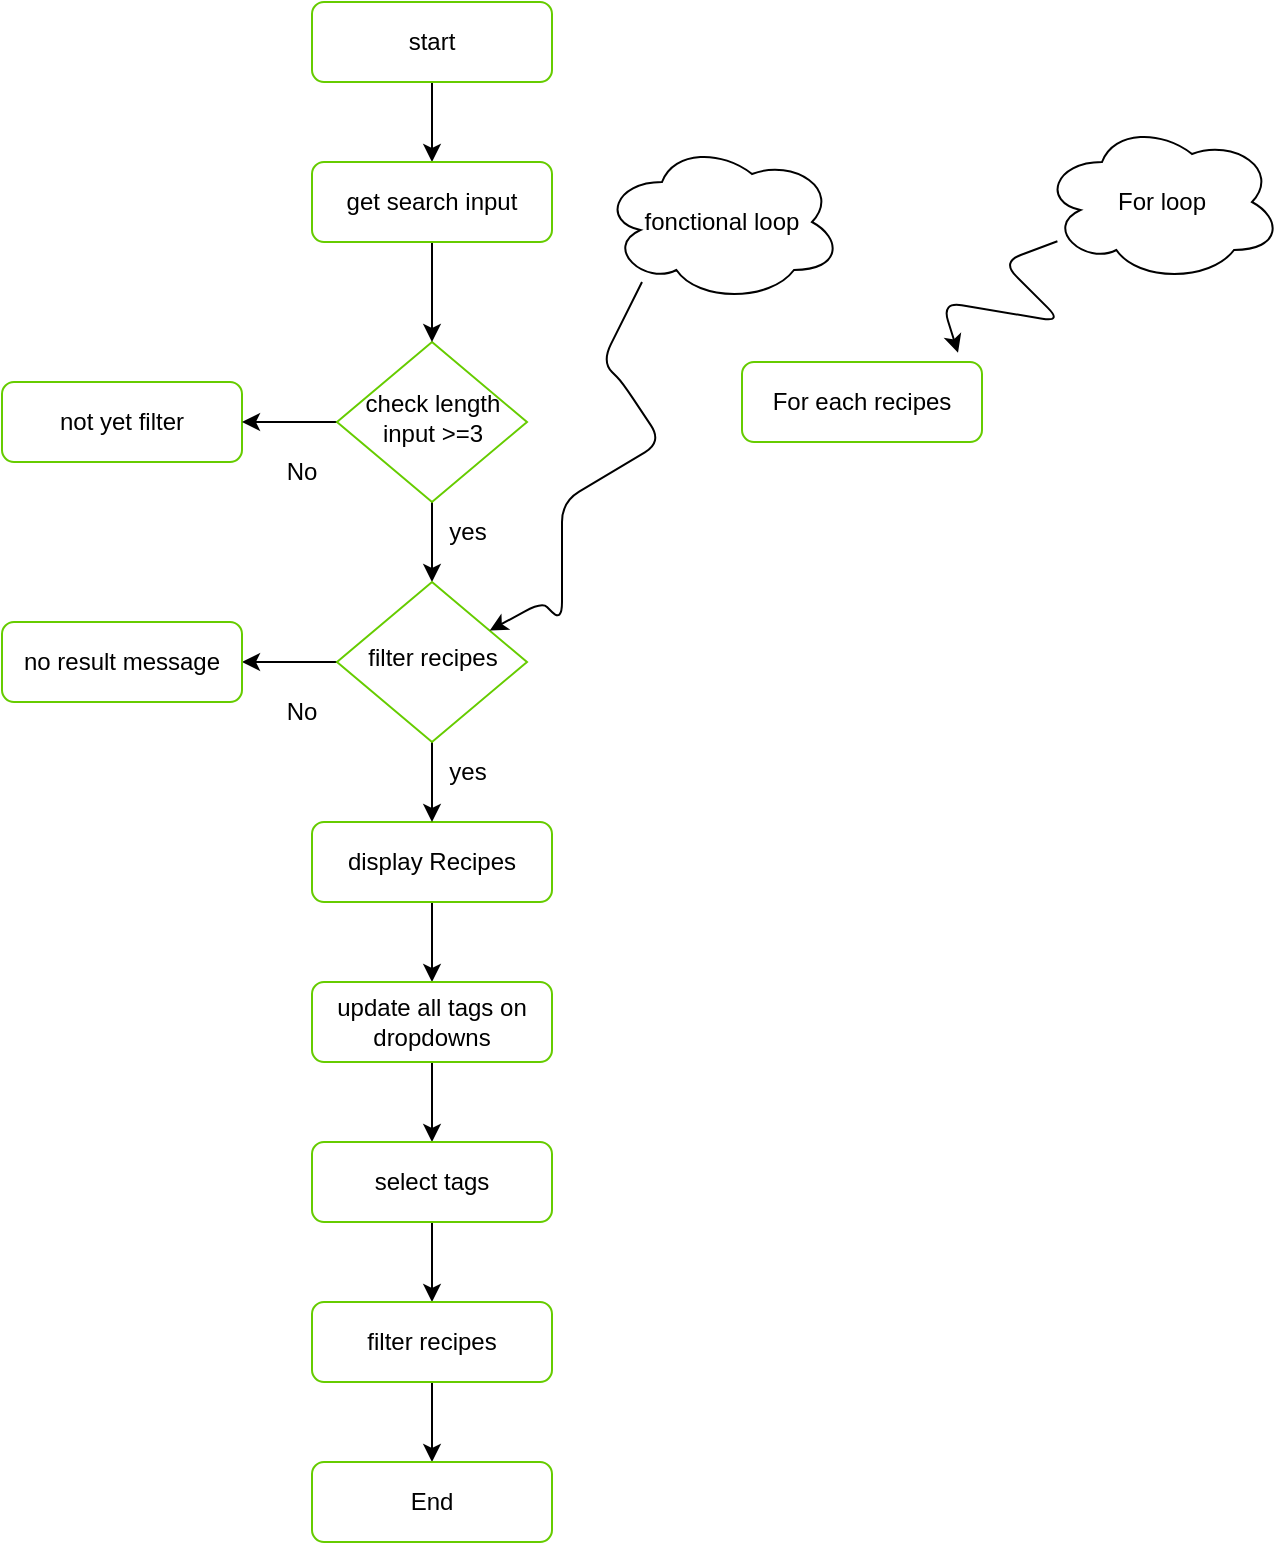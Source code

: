 <mxfile>
    <diagram id="Vt-PgBTi_ojoG_aiZaPq" name="Page-1">
        <mxGraphModel dx="986" dy="427" grid="1" gridSize="10" guides="1" tooltips="1" connect="1" arrows="1" fold="1" page="1" pageScale="1" pageWidth="850" pageHeight="1100" math="0" shadow="0">
            <root>
                <mxCell id="0"/>
                <mxCell id="1" parent="0"/>
                <mxCell id="52" value="not yet filter" style="rounded=1;whiteSpace=wrap;html=1;fontSize=12;glass=0;strokeWidth=1;shadow=0;strokeColor=#66CC00;" parent="1" vertex="1">
                    <mxGeometry x="20" y="210" width="120" height="40" as="geometry"/>
                </mxCell>
                <mxCell id="87" style="edgeStyle=none;html=1;entryX=0.5;entryY=0;entryDx=0;entryDy=0;" edge="1" parent="1" source="55" target="81">
                    <mxGeometry relative="1" as="geometry"/>
                </mxCell>
                <mxCell id="104" style="edgeStyle=none;html=1;entryX=1;entryY=0.5;entryDx=0;entryDy=0;" edge="1" parent="1" source="55" target="52">
                    <mxGeometry relative="1" as="geometry"/>
                </mxCell>
                <mxCell id="55" value="check length input &amp;gt;=3" style="rhombus;whiteSpace=wrap;html=1;shadow=0;fontFamily=Helvetica;fontSize=12;align=center;strokeWidth=1;spacing=6;spacingTop=-4;strokeColor=#66CC00;" parent="1" vertex="1">
                    <mxGeometry x="187.5" y="190" width="95" height="80" as="geometry"/>
                </mxCell>
                <mxCell id="106" style="edgeStyle=none;html=1;entryX=0.5;entryY=0;entryDx=0;entryDy=0;" edge="1" parent="1" source="57" target="58">
                    <mxGeometry relative="1" as="geometry"/>
                </mxCell>
                <mxCell id="57" value="start" style="rounded=1;whiteSpace=wrap;html=1;fontSize=12;glass=0;strokeWidth=1;shadow=0;strokeColor=#66CC00;" parent="1" vertex="1">
                    <mxGeometry x="175" y="20" width="120" height="40" as="geometry"/>
                </mxCell>
                <mxCell id="63" value="" style="edgeStyle=none;html=1;" parent="1" source="58" target="55" edge="1">
                    <mxGeometry relative="1" as="geometry"/>
                </mxCell>
                <mxCell id="58" value="get search input" style="rounded=1;whiteSpace=wrap;html=1;fontSize=12;glass=0;strokeWidth=1;shadow=0;strokeColor=#66CC00;" parent="1" vertex="1">
                    <mxGeometry x="175" y="100" width="120" height="40" as="geometry"/>
                </mxCell>
                <mxCell id="70" value="yes" style="text;strokeColor=none;align=center;fillColor=none;html=1;verticalAlign=middle;whiteSpace=wrap;rounded=0;" vertex="1" parent="1">
                    <mxGeometry x="222.5" y="270" width="60" height="30" as="geometry"/>
                </mxCell>
                <mxCell id="71" value="No" style="text;strokeColor=none;align=center;fillColor=none;html=1;verticalAlign=middle;whiteSpace=wrap;rounded=0;" vertex="1" parent="1">
                    <mxGeometry x="140" y="240" width="60" height="30" as="geometry"/>
                </mxCell>
                <mxCell id="91" style="edgeStyle=none;html=1;entryX=0.5;entryY=0;entryDx=0;entryDy=0;" edge="1" parent="1" source="73" target="86">
                    <mxGeometry relative="1" as="geometry"/>
                </mxCell>
                <mxCell id="73" value="display Recipes" style="rounded=1;whiteSpace=wrap;html=1;fontSize=12;glass=0;strokeWidth=1;shadow=0;strokeColor=#66CC00;" vertex="1" parent="1">
                    <mxGeometry x="175" y="430" width="120" height="40" as="geometry"/>
                </mxCell>
                <mxCell id="90" style="edgeStyle=none;html=1;exitX=0.5;exitY=1;exitDx=0;exitDy=0;entryX=0.5;entryY=0;entryDx=0;entryDy=0;" edge="1" parent="1" source="81" target="73">
                    <mxGeometry relative="1" as="geometry"/>
                </mxCell>
                <mxCell id="105" style="edgeStyle=none;html=1;entryX=1;entryY=0.5;entryDx=0;entryDy=0;" edge="1" parent="1" source="81" target="83">
                    <mxGeometry relative="1" as="geometry"/>
                </mxCell>
                <mxCell id="81" value="filter recipes" style="rhombus;whiteSpace=wrap;html=1;shadow=0;fontFamily=Helvetica;fontSize=12;align=center;strokeWidth=1;spacing=6;spacingTop=-4;strokeColor=#66CC00;" vertex="1" parent="1">
                    <mxGeometry x="187.5" y="310" width="95" height="80" as="geometry"/>
                </mxCell>
                <mxCell id="82" value="yes" style="text;strokeColor=none;align=center;fillColor=none;html=1;verticalAlign=middle;whiteSpace=wrap;rounded=0;" vertex="1" parent="1">
                    <mxGeometry x="222.5" y="390" width="60" height="30" as="geometry"/>
                </mxCell>
                <mxCell id="83" value="no result message" style="rounded=1;whiteSpace=wrap;html=1;fontSize=12;glass=0;strokeWidth=1;shadow=0;strokeColor=#66CC00;" vertex="1" parent="1">
                    <mxGeometry x="20" y="330" width="120" height="40" as="geometry"/>
                </mxCell>
                <mxCell id="93" style="edgeStyle=none;html=1;entryX=0.5;entryY=0;entryDx=0;entryDy=0;" edge="1" parent="1" source="86" target="92">
                    <mxGeometry relative="1" as="geometry"/>
                </mxCell>
                <mxCell id="86" value="update all tags on dropdowns" style="rounded=1;whiteSpace=wrap;html=1;fontSize=12;glass=0;strokeWidth=1;shadow=0;strokeColor=#66CC00;" vertex="1" parent="1">
                    <mxGeometry x="175" y="510" width="120" height="40" as="geometry"/>
                </mxCell>
                <mxCell id="95" style="edgeStyle=none;html=1;entryX=0.5;entryY=0;entryDx=0;entryDy=0;" edge="1" parent="1" source="92" target="94">
                    <mxGeometry relative="1" as="geometry"/>
                </mxCell>
                <mxCell id="92" value="select tags" style="rounded=1;whiteSpace=wrap;html=1;fontSize=12;glass=0;strokeWidth=1;shadow=0;strokeColor=#66CC00;" vertex="1" parent="1">
                    <mxGeometry x="175" y="590" width="120" height="40" as="geometry"/>
                </mxCell>
                <mxCell id="100" style="edgeStyle=none;html=1;exitX=0.5;exitY=1;exitDx=0;exitDy=0;entryX=0.5;entryY=0;entryDx=0;entryDy=0;" edge="1" parent="1" source="94" target="99">
                    <mxGeometry relative="1" as="geometry"/>
                </mxCell>
                <mxCell id="94" value="filter recipes" style="rounded=1;whiteSpace=wrap;html=1;fontSize=12;glass=0;strokeWidth=1;shadow=0;strokeColor=#66CC00;" vertex="1" parent="1">
                    <mxGeometry x="175" y="670" width="120" height="40" as="geometry"/>
                </mxCell>
                <mxCell id="99" value="End" style="rounded=1;whiteSpace=wrap;html=1;fontSize=12;glass=0;strokeWidth=1;shadow=0;strokeColor=#66CC00;" vertex="1" parent="1">
                    <mxGeometry x="175" y="750" width="120" height="40" as="geometry"/>
                </mxCell>
                <mxCell id="101" value="No" style="text;strokeColor=none;align=center;fillColor=none;html=1;verticalAlign=middle;whiteSpace=wrap;rounded=0;" vertex="1" parent="1">
                    <mxGeometry x="140" y="360" width="60" height="30" as="geometry"/>
                </mxCell>
                <mxCell id="107" value="For each recipes" style="rounded=1;whiteSpace=wrap;html=1;fontSize=12;glass=0;strokeWidth=1;shadow=0;strokeColor=#66CC00;" vertex="1" parent="1">
                    <mxGeometry x="390" y="200" width="120" height="40" as="geometry"/>
                </mxCell>
                <mxCell id="109" style="edgeStyle=none;html=1;entryX=0.9;entryY=-0.117;entryDx=0;entryDy=0;entryPerimeter=0;" edge="1" parent="1" source="108" target="107">
                    <mxGeometry relative="1" as="geometry">
                        <Array as="points">
                            <mxPoint x="520" y="150"/>
                            <mxPoint x="550" y="180"/>
                            <mxPoint x="490" y="170"/>
                        </Array>
                    </mxGeometry>
                </mxCell>
                <mxCell id="108" value="For loop" style="ellipse;shape=cloud;whiteSpace=wrap;html=1;" vertex="1" parent="1">
                    <mxGeometry x="540" y="80" width="120" height="80" as="geometry"/>
                </mxCell>
                <mxCell id="111" style="edgeStyle=none;html=1;" edge="1" parent="1" target="81">
                    <mxGeometry relative="1" as="geometry">
                        <mxPoint x="290" y="310" as="targetPoint"/>
                        <mxPoint x="340" y="160" as="sourcePoint"/>
                        <Array as="points">
                            <mxPoint x="320" y="200"/>
                            <mxPoint x="330" y="210"/>
                            <mxPoint x="350" y="240"/>
                            <mxPoint x="300" y="270"/>
                            <mxPoint x="300" y="330"/>
                            <mxPoint x="290" y="320"/>
                        </Array>
                    </mxGeometry>
                </mxCell>
                <mxCell id="110" value="fonctional loop" style="ellipse;shape=cloud;whiteSpace=wrap;html=1;" vertex="1" parent="1">
                    <mxGeometry x="320" y="90" width="120" height="80" as="geometry"/>
                </mxCell>
            </root>
        </mxGraphModel>
    </diagram>
</mxfile>